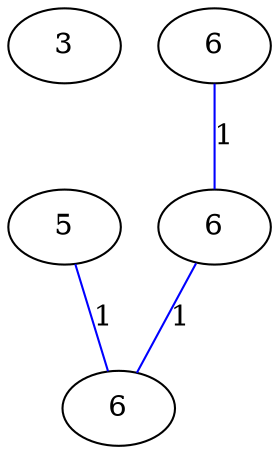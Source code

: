 graph G {
	0 [label="3"];
	1 [label="5"];
	2 [label="6"];
	3 [label="6"];
	4 [label="6"];
	1 -- 4 [label="1", color=blue];
	2 -- 3 [label="1", color=blue];
	3 -- 4 [label="1", color=blue];
}